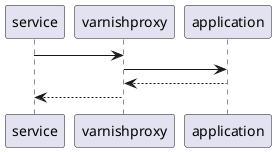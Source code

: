 @startuml
service -> varnishproxy
varnishproxy -> application
application --> varnishproxy
varnishproxy --> service
@enduml
